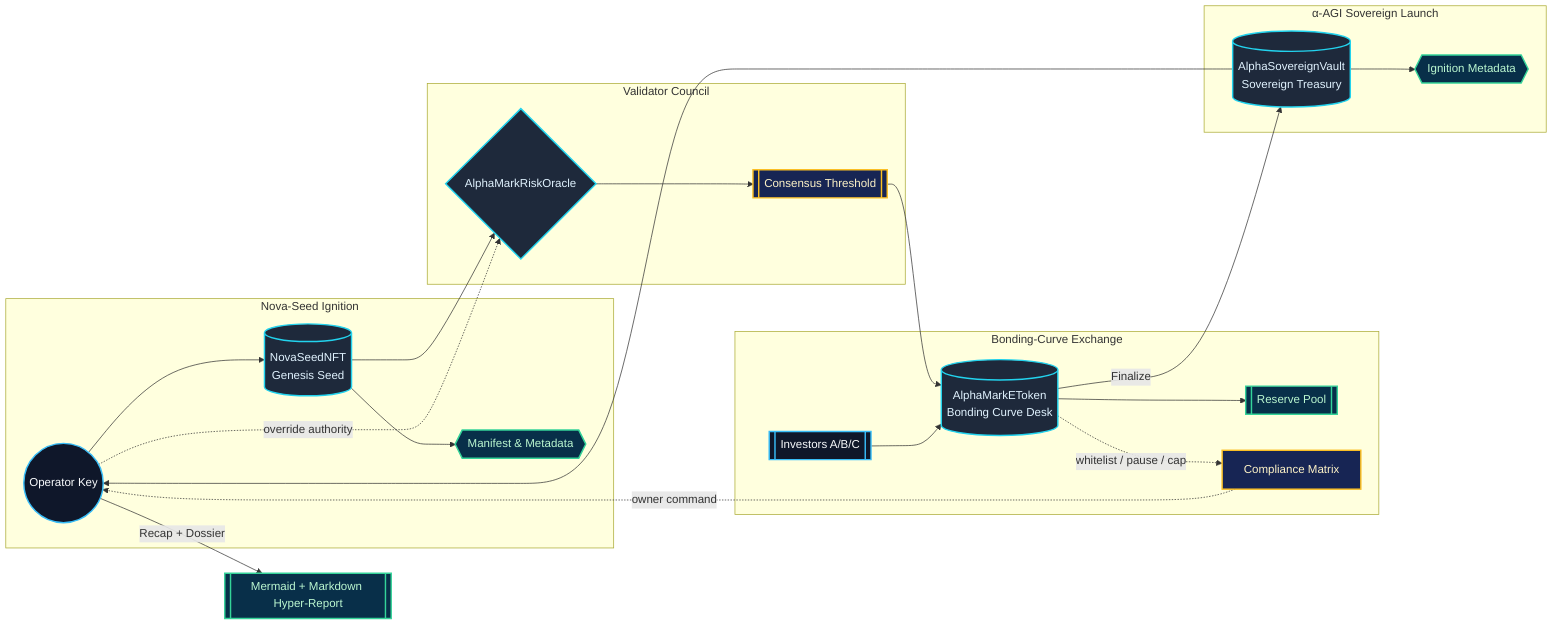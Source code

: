 flowchart LR
    classDef owner fill:#0f172a,color:#f8fafc,stroke:#38bdf8,stroke-width:2px;
    classDef contract fill:#1e293b,color:#e0f2fe,stroke:#22d3ee,stroke-width:2px;
    classDef control fill:#172554,color:#fef3c7,stroke:#fbbf24,stroke-width:2px;
    classDef data fill:#082f49,color:#bbf7d0,stroke:#34d399,stroke-width:2px;

    subgraph Ignition["Nova-Seed Ignition"]
        owner((Operator Key)):::owner --> seed[(NovaSeedNFT<br/>Genesis Seed)]:::contract
        seed --> seedMeta{{Manifest & Metadata}}:::data
    end

    subgraph Governance["Validator Council"]
        seed --> oracle{AlphaMarkRiskOracle}:::contract
        oracle --> tally[[Consensus Threshold]]:::control
        owner -. override authority .-> oracle
    end

    subgraph MarketDesk["Bonding-Curve Exchange"]
        tally --> mark[(AlphaMarkEToken<br/>Bonding Curve Desk)]:::contract
        investors[[Investors A/B/C]]:::owner --> mark
        mark --> reserve[[Reserve Pool]]:::data
        mark -. whitelist / pause / cap .-> controls[Compliance Matrix]:::control
        controls -. owner command .-> owner
    end

    subgraph Sovereign["α-AGI Sovereign Launch"]
        mark -->|Finalize| vault[(AlphaSovereignVault<br/>Sovereign Treasury)]:::contract
        vault --> launchMeta{{Ignition Metadata}}:::data
        vault --> owner
    end

    owner -->|Recap + Dossier| dossier[[Mermaid + Markdown Hyper-Report]]:::data